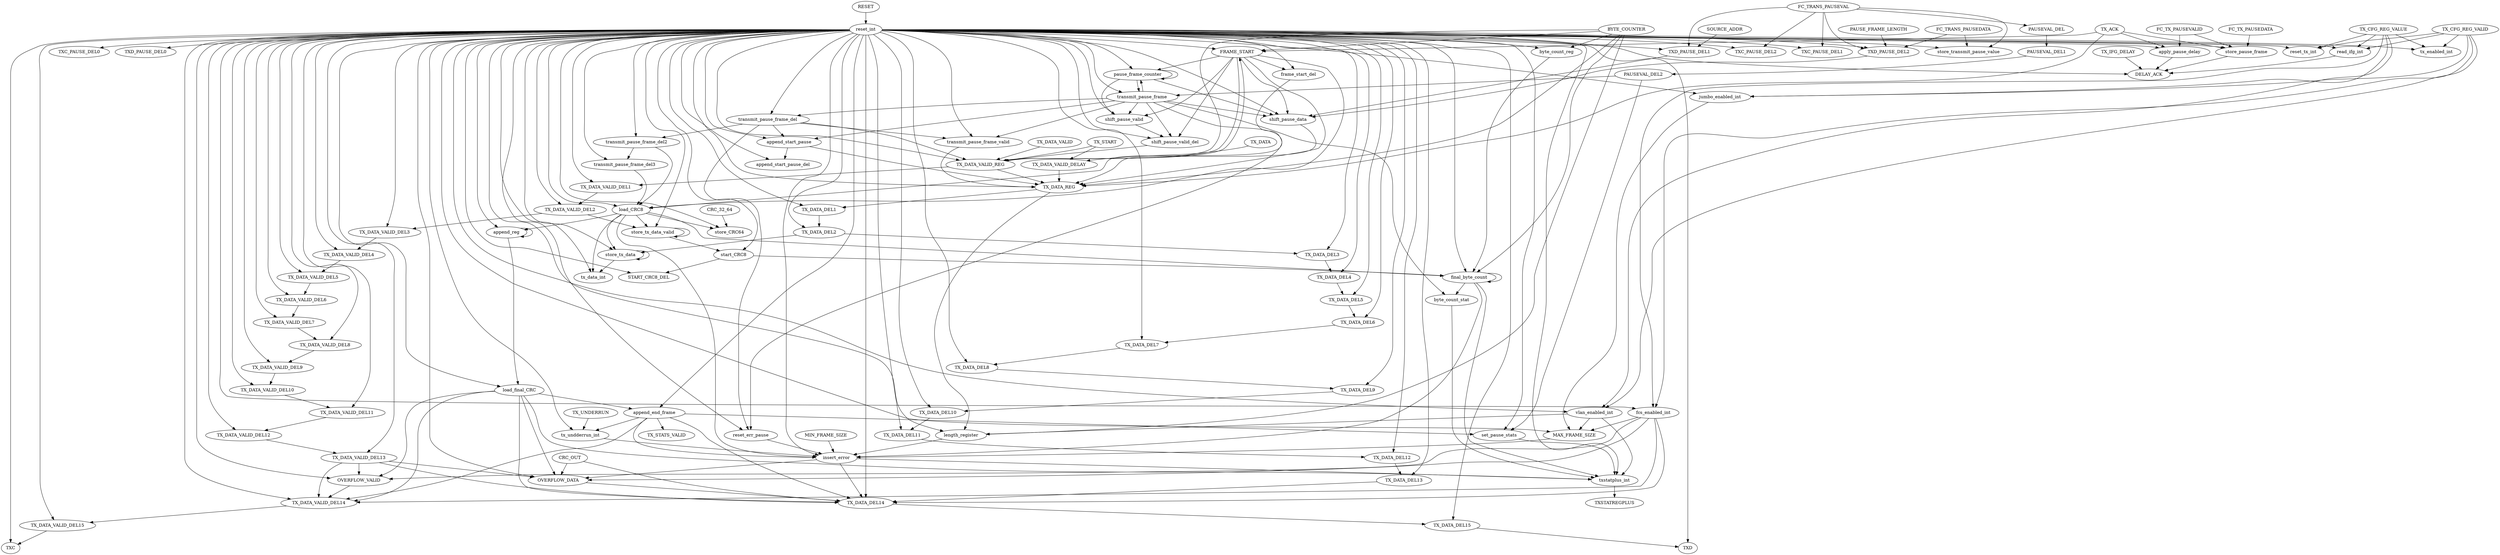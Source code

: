 digraph "" {
	RESET -> reset_int	 [weight=1.0];
	insert_error -> OVERFLOW_DATA	 [weight=19.0];
	insert_error -> TX_DATA_DEL14	 [weight=44.0];
	insert_error -> txstatplus_int	 [weight=1.0];
	frame_start_del -> load_CRC8	 [weight=1.0];
	append_end_frame -> insert_error	 [weight=7.0];
	append_end_frame -> set_pause_stats	 [weight=2.0];
	append_end_frame -> TX_DATA_DEL14	 [weight=1.0];
	append_end_frame -> TX_DATA_VALID_DEL14	 [weight=1.0];
	append_end_frame -> tx_undderrun_int	 [weight=2.0];
	append_end_frame -> TX_STATS_VALID	 [weight=1.0];
	shift_pause_data -> TX_DATA_REG	 [weight=1.0];
	TX_DATA_REG -> TX_DATA_DEL1	 [weight=1.0];
	TX_DATA_REG -> length_register	 [weight=2.0];
	set_pause_stats -> txstatplus_int	 [weight=5.0];
	FRAME_START -> frame_start_del	 [weight=1.0];
	FRAME_START -> shift_pause_data	 [weight=4.0];
	FRAME_START -> TX_DATA_REG	 [weight=13.0];
	FRAME_START -> shift_pause_valid	 [weight=4.0];
	FRAME_START -> shift_pause_valid_del	 [weight=7.0];
	FRAME_START -> pause_frame_counter	 [weight=1.0];
	FRAME_START -> load_CRC8	 [weight=1.0];
	FRAME_START -> TX_DATA_VALID_REG	 [weight=7.0];
	PAUSEVAL_DEL -> PAUSEVAL_DEL1	 [weight=1.0];
	read_ifg_int -> DELAY_ACK	 [weight=1.0];
	TX_DATA_DEL7 -> TX_DATA_DEL8	 [weight=1.0];
	TX_DATA_DEL6 -> TX_DATA_DEL7	 [weight=1.0];
	TX_DATA_DEL5 -> TX_DATA_DEL6	 [weight=1.0];
	FC_TX_PAUSEVALID -> store_pause_frame	 [weight=1.0];
	FC_TX_PAUSEVALID -> apply_pause_delay	 [weight=1.0];
	TX_DATA_DEL3 -> TX_DATA_DEL4	 [weight=1.0];
	shift_pause_valid -> shift_pause_valid_del	 [weight=2.0];
	TX_DATA_DEL1 -> TX_DATA_DEL2	 [weight=1.0];
	TX_ACK -> TX_DATA_REG	 [weight=2.0];
	TX_ACK -> FRAME_START	 [weight=2.0];
	TX_ACK -> store_pause_frame	 [weight=2.0];
	TX_ACK -> apply_pause_delay	 [weight=2.0];
	append_reg -> append_reg	 [weight=1.0];
	append_reg -> load_final_CRC	 [weight=1.0];
	TX_DATA_DEL9 -> TX_DATA_DEL10	 [weight=1.0];
	TX_DATA_DEL8 -> TX_DATA_DEL9	 [weight=1.0];
	final_byte_count -> insert_error	 [weight=9.0];
	final_byte_count -> final_byte_count	 [weight=1.0];
	final_byte_count -> txstatplus_int	 [weight=2.0];
	final_byte_count -> byte_count_stat	 [weight=1.0];
	shift_pause_valid_del -> TX_DATA_VALID_REG	 [weight=1.0];
	TX_DATA -> TX_DATA_VALID_DELAY	 [weight=1.0];
	PAUSE_FRAME_LENGTH -> TXD_PAUSE_DEL2	 [weight=1.0];
	PAUSEVAL_DEL2 -> set_pause_stats	 [weight=4.0];
	PAUSEVAL_DEL2 -> transmit_pause_frame	 [weight=2.0];
	PAUSEVAL_DEL1 -> PAUSEVAL_DEL2	 [weight=1.0];
	MAX_FRAME_SIZE -> insert_error	 [weight=2.0];
	OVERFLOW_DATA -> TX_DATA_DEL14	 [weight=1.0];
	TX_DATA_VALID_DEL5 -> TX_DATA_VALID_DEL6	 [weight=1.0];
	vlan_enabled_int -> MAX_FRAME_SIZE	 [weight=6.0];
	vlan_enabled_int -> txstatplus_int	 [weight=3.0];
	vlan_enabled_int -> length_register	 [weight=2.0];
	TX_DATA_VALID_DEL3 -> TX_DATA_VALID_DEL4	 [weight=1.0];
	reset_int -> insert_error	 [weight=8.0];
	reset_int -> frame_start_del	 [weight=2.0];
	reset_int -> append_end_frame	 [weight=2.0];
	reset_int -> shift_pause_data	 [weight=5.0];
	reset_int -> TX_DATA_REG	 [weight=14.0];
	reset_int -> set_pause_stats	 [weight=6.0];
	reset_int -> FRAME_START	 [weight=3.0];
	reset_int -> read_ifg_int	 [weight=2.0];
	reset_int -> TX_DATA_DEL7	 [weight=34.0];
	reset_int -> TX_DATA_DEL6	 [weight=34.0];
	reset_int -> TX_DATA_DEL5	 [weight=34.0];
	reset_int -> TX_DATA_DEL3	 [weight=34.0];
	reset_int -> shift_pause_valid	 [weight=5.0];
	reset_int -> TX_DATA_DEL1	 [weight=34.0];
	reset_int -> append_reg	 [weight=3.0];
	reset_int -> TX_DATA_DEL9	 [weight=34.0];
	reset_int -> TX_DATA_DEL8	 [weight=34.0];
	reset_int -> final_byte_count	 [weight=4.0];
	reset_int -> shift_pause_valid_del	 [weight=8.0];
	reset_int -> store_transmit_pause_value	 [weight=2.0];
	reset_int -> MAX_FRAME_SIZE	 [weight=7.0];
	reset_int -> OVERFLOW_DATA	 [weight=84.0];
	reset_int -> tx_data_int	 [weight=2.0];
	reset_int -> TX_DATA_VALID_DEL5	 [weight=14.0];
	reset_int -> vlan_enabled_int	 [weight=2.0];
	reset_int -> TX_DATA_VALID_DEL3	 [weight=14.0];
	reset_int -> transmit_pause_frame_del2	 [weight=2.0];
	reset_int -> store_tx_data	 [weight=3.0];
	reset_int -> TX_DATA_DEL13	 [weight=34.0];
	reset_int -> TX_DATA_DEL12	 [weight=34.0];
	reset_int -> TX_DATA_DEL11	 [weight=34.0];
	reset_int -> TX_DATA_DEL10	 [weight=34.0];
	reset_int -> append_start_pause	 [weight=2.0];
	reset_int -> TX_DATA_DEL15	 [weight=34.0];
	reset_int -> TX_DATA_DEL14	 [weight=177.0];
	reset_int -> append_start_pause_del	 [weight=2.0];
	reset_int -> transmit_pause_frame	 [weight=3.0];
	reset_int -> byte_count_reg	 [weight=2.0];
	reset_int -> TX_DATA_DEL2	 [weight=34.0];
	reset_int -> txstatplus_int	 [weight=11.0];
	reset_int -> TXC_PAUSE_DEL0	 [weight=1.0];
	reset_int -> TXC_PAUSE_DEL1	 [weight=2.0];
	reset_int -> TXC_PAUSE_DEL2	 [weight=2.0];
	reset_int -> load_final_CRC	 [weight=2.0];
	reset_int -> OVERFLOW_VALID	 [weight=13.0];
	reset_int -> store_pause_frame	 [weight=3.0];
	reset_int -> store_CRC64	 [weight=2.0];
	reset_int -> pause_frame_counter	 [weight=2.0];
	reset_int -> fcs_enabled_int	 [weight=2.0];
	reset_int -> apply_pause_delay	 [weight=3.0];
	reset_int -> transmit_pause_frame_del3	 [weight=2.0];
	reset_int -> length_register	 [weight=3.0];
	reset_int -> transmit_pause_frame_del	 [weight=2.0];
	reset_int -> TX_DATA_VALID_DEL14	 [weight=24.0];
	reset_int -> TX_DATA_VALID_DEL15	 [weight=14.0];
	reset_int -> TX_DATA_VALID_DEL12	 [weight=14.0];
	reset_int -> TX_DATA_VALID_DEL13	 [weight=14.0];
	reset_int -> TX_DATA_VALID_DEL10	 [weight=14.0];
	reset_int -> TX_DATA_VALID_DEL11	 [weight=14.0];
	reset_int -> reset_err_pause	 [weight=2.0];
	reset_int -> tx_undderrun_int	 [weight=3.0];
	reset_int -> jumbo_enabled_int	 [weight=2.0];
	reset_int -> load_CRC8	 [weight=2.0];
	reset_int -> transmit_pause_frame_valid	 [weight=2.0];
	reset_int -> TXD_PAUSE_DEL1	 [weight=2.0];
	reset_int -> TXD_PAUSE_DEL0	 [weight=1.0];
	reset_int -> TXD_PAUSE_DEL2	 [weight=2.0];
	reset_int -> TXD	 [weight=33.0];
	reset_int -> TXC	 [weight=13.0];
	reset_int -> TX_DATA_VALID_REG	 [weight=8.0];
	reset_int -> TX_DATA_VALID_DEL4	 [weight=14.0];
	reset_int -> store_tx_data_valid	 [weight=3.0];
	reset_int -> TX_DATA_VALID_DEL6	 [weight=14.0];
	reset_int -> TX_DATA_VALID_DEL7	 [weight=14.0];
	reset_int -> TX_DATA_VALID_DEL1	 [weight=14.0];
	reset_int -> TX_DATA_VALID_DEL2	 [weight=14.0];
	reset_int -> start_CRC8	 [weight=2.0];
	reset_int -> TX_DATA_VALID_DEL8	 [weight=14.0];
	reset_int -> TX_DATA_VALID_DEL9	 [weight=14.0];
	reset_int -> START_CRC8_DEL	 [weight=2.0];
	reset_int -> DELAY_ACK	 [weight=3.0];
	reset_int -> tx_enabled_int	 [weight=2.0];
	reset_int -> TX_DATA_DEL4	 [weight=34.0];
	reset_int -> reset_tx_int	 [weight=2.0];
	transmit_pause_frame_del2 -> transmit_pause_frame_del3	 [weight=1.0];
	transmit_pause_frame_del2 -> load_CRC8	 [weight=1.0];
	store_tx_data -> tx_data_int	 [weight=1.0];
	store_tx_data -> store_tx_data	 [weight=1.0];
	TX_DATA_DEL13 -> TX_DATA_DEL14	 [weight=33.0];
	TX_DATA_DEL12 -> TX_DATA_DEL13	 [weight=1.0];
	TX_DATA_DEL11 -> TX_DATA_DEL12	 [weight=1.0];
	TX_DATA_DEL10 -> TX_DATA_DEL11	 [weight=1.0];
	append_start_pause -> TX_DATA_REG	 [weight=2.0];
	append_start_pause -> append_start_pause_del	 [weight=1.0];
	TX_DATA_DEL15 -> TXD	 [weight=1.0];
	TX_DATA_DEL14 -> TX_DATA_DEL15	 [weight=1.0];
	CRC_OUT -> OVERFLOW_DATA	 [weight=5.0];
	CRC_OUT -> TX_DATA_DEL14	 [weight=17.0];
	transmit_pause_frame -> shift_pause_data	 [weight=4.0];
	transmit_pause_frame -> shift_pause_valid	 [weight=4.0];
	transmit_pause_frame -> shift_pause_valid_del	 [weight=7.0];
	transmit_pause_frame -> append_start_pause	 [weight=1.0];
	transmit_pause_frame -> pause_frame_counter	 [weight=1.0];
	transmit_pause_frame -> transmit_pause_frame_del	 [weight=1.0];
	transmit_pause_frame -> reset_err_pause	 [weight=1.0];
	transmit_pause_frame -> transmit_pause_frame_valid	 [weight=1.0];
	transmit_pause_frame -> byte_count_stat	 [weight=2.0];
	byte_count_reg -> final_byte_count	 [weight=1.0];
	TX_DATA_DEL2 -> TX_DATA_DEL3	 [weight=1.0];
	TX_DATA_DEL2 -> store_tx_data	 [weight=1.0];
	TX_DATA_VALID -> TX_DATA_VALID_REG	 [weight=2.0];
	txstatplus_int -> TXSTATREGPLUS	 [weight=1.0];
	load_final_CRC -> append_end_frame	 [weight=1.0];
	load_final_CRC -> OVERFLOW_DATA	 [weight=83.0];
	load_final_CRC -> TX_DATA_DEL14	 [weight=143.0];
	load_final_CRC -> txstatplus_int	 [weight=10.0];
	load_final_CRC -> OVERFLOW_VALID	 [weight=12.0];
	load_final_CRC -> TX_DATA_VALID_DEL14	 [weight=10.0];
	TX_START -> TX_DATA_VALID_REG	 [weight=4.0];
	TX_START -> TX_DATA_VALID_DELAY	 [weight=2.0];
	OVERFLOW_VALID -> TX_DATA_VALID_DEL14	 [weight=1.0];
	store_pause_frame -> DELAY_ACK	 [weight=1.0];
	CRC_32_64 -> store_CRC64	 [weight=1.0];
	pause_frame_counter -> shift_pause_data	 [weight=5.0];
	pause_frame_counter -> shift_pause_valid	 [weight=5.0];
	pause_frame_counter -> transmit_pause_frame	 [weight=1.0];
	pause_frame_counter -> pause_frame_counter	 [weight=1.0];
	fcs_enabled_int -> MAX_FRAME_SIZE	 [weight=6.0];
	fcs_enabled_int -> OVERFLOW_DATA	 [weight=71.0];
	fcs_enabled_int -> TX_DATA_DEL14	 [weight=142.0];
	fcs_enabled_int -> OVERFLOW_VALID	 [weight=6.0];
	fcs_enabled_int -> TX_DATA_VALID_DEL14	 [weight=9.0];
	apply_pause_delay -> DELAY_ACK	 [weight=2.0];
	transmit_pause_frame_del3 -> load_CRC8	 [weight=1.0];
	length_register -> insert_error	 [weight=8.0];
	transmit_pause_frame_del -> transmit_pause_frame_del2	 [weight=1.0];
	transmit_pause_frame_del -> append_start_pause	 [weight=1.0];
	transmit_pause_frame_del -> reset_err_pause	 [weight=1.0];
	transmit_pause_frame_del -> transmit_pause_frame_valid	 [weight=1.0];
	transmit_pause_frame_del -> TX_DATA_VALID_REG	 [weight=2.0];
	FC_TX_PAUSEDATA -> store_pause_frame	 [weight=1.0];
	TX_IFG_DELAY -> DELAY_ACK	 [weight=1.0];
	TX_CFG_REG_VALID -> read_ifg_int	 [weight=1.0];
	TX_CFG_REG_VALID -> vlan_enabled_int	 [weight=1.0];
	TX_CFG_REG_VALID -> fcs_enabled_int	 [weight=1.0];
	TX_CFG_REG_VALID -> jumbo_enabled_int	 [weight=1.0];
	TX_CFG_REG_VALID -> tx_enabled_int	 [weight=1.0];
	TX_CFG_REG_VALID -> reset_tx_int	 [weight=1.0];
	TX_DATA_VALID_DEL14 -> TX_DATA_VALID_DEL15	 [weight=1.0];
	TX_DATA_VALID_DEL15 -> TXC	 [weight=1.0];
	TX_DATA_VALID_DEL12 -> TX_DATA_VALID_DEL13	 [weight=1.0];
	TX_DATA_VALID_DEL13 -> OVERFLOW_DATA	 [weight=83.0];
	TX_DATA_VALID_DEL13 -> TX_DATA_DEL14	 [weight=142.0];
	TX_DATA_VALID_DEL13 -> OVERFLOW_VALID	 [weight=12.0];
	TX_DATA_VALID_DEL13 -> TX_DATA_VALID_DEL14	 [weight=10.0];
	TX_DATA_VALID_DEL10 -> TX_DATA_VALID_DEL11	 [weight=1.0];
	TX_DATA_VALID_DEL11 -> TX_DATA_VALID_DEL12	 [weight=1.0];
	reset_err_pause -> insert_error	 [weight=7.0];
	TX_UNDERRUN -> tx_undderrun_int	 [weight=1.0];
	FC_TRANS_PAUSEDATA -> store_transmit_pause_value	 [weight=1.0];
	FC_TRANS_PAUSEDATA -> TXD_PAUSE_DEL2	 [weight=1.0];
	tx_undderrun_int -> insert_error	 [weight=6.0];
	SOURCE_ADDR -> TXD_PAUSE_DEL1	 [weight=1.0];
	jumbo_enabled_int -> MAX_FRAME_SIZE	 [weight=4.0];
	MIN_FRAME_SIZE -> insert_error	 [weight=3.0];
	load_CRC8 -> insert_error	 [weight=6.0];
	load_CRC8 -> append_reg	 [weight=1.0];
	load_CRC8 -> final_byte_count	 [weight=3.0];
	load_CRC8 -> tx_data_int	 [weight=1.0];
	load_CRC8 -> store_tx_data	 [weight=2.0];
	load_CRC8 -> store_CRC64	 [weight=1.0];
	load_CRC8 -> store_tx_data_valid	 [weight=2.0];
	FC_TRANS_PAUSEVAL -> PAUSEVAL_DEL	 [weight=1.0];
	FC_TRANS_PAUSEVAL -> store_transmit_pause_value	 [weight=1.0];
	FC_TRANS_PAUSEVAL -> TXC_PAUSE_DEL1	 [weight=1.0];
	FC_TRANS_PAUSEVAL -> TXC_PAUSE_DEL2	 [weight=1.0];
	FC_TRANS_PAUSEVAL -> TXD_PAUSE_DEL1	 [weight=1.0];
	FC_TRANS_PAUSEVAL -> TXD_PAUSE_DEL2	 [weight=1.0];
	TX_CFG_REG_VALUE -> read_ifg_int	 [weight=1.0];
	TX_CFG_REG_VALUE -> vlan_enabled_int	 [weight=1.0];
	TX_CFG_REG_VALUE -> fcs_enabled_int	 [weight=1.0];
	TX_CFG_REG_VALUE -> jumbo_enabled_int	 [weight=1.0];
	TX_CFG_REG_VALUE -> tx_enabled_int	 [weight=1.0];
	TX_CFG_REG_VALUE -> reset_tx_int	 [weight=1.0];
	transmit_pause_frame_valid -> TX_DATA_REG	 [weight=3.0];
	TXD_PAUSE_DEL1 -> shift_pause_data	 [weight=1.0];
	TXD_PAUSE_DEL2 -> shift_pause_data	 [weight=1.0];
	TX_DATA_VALID_REG -> TX_DATA_REG	 [weight=9.0];
	TX_DATA_VALID_REG -> FRAME_START	 [weight=1.0];
	TX_DATA_VALID_REG -> TX_DATA_VALID_DEL1	 [weight=1.0];
	TX_DATA_VALID_DEL4 -> TX_DATA_VALID_DEL5	 [weight=1.0];
	store_tx_data_valid -> store_tx_data_valid	 [weight=1.0];
	store_tx_data_valid -> start_CRC8	 [weight=1.0];
	TX_DATA_VALID_DEL6 -> TX_DATA_VALID_DEL7	 [weight=1.0];
	TX_DATA_VALID_DEL7 -> TX_DATA_VALID_DEL8	 [weight=1.0];
	byte_count_stat -> txstatplus_int	 [weight=1.0];
	TX_DATA_VALID_DEL1 -> TX_DATA_VALID_DEL2	 [weight=1.0];
	TX_DATA_VALID_DEL2 -> TX_DATA_VALID_DEL3	 [weight=1.0];
	TX_DATA_VALID_DEL2 -> store_tx_data_valid	 [weight=1.0];
	start_CRC8 -> final_byte_count	 [weight=1.0];
	start_CRC8 -> START_CRC8_DEL	 [weight=1.0];
	TX_DATA_VALID_DEL8 -> TX_DATA_VALID_DEL9	 [weight=1.0];
	TX_DATA_VALID_DEL9 -> TX_DATA_VALID_DEL10	 [weight=1.0];
	BYTE_COUNTER -> TX_DATA_REG	 [weight=10.0];
	BYTE_COUNTER -> FRAME_START	 [weight=1.0];
	BYTE_COUNTER -> final_byte_count	 [weight=2.0];
	BYTE_COUNTER -> byte_count_reg	 [weight=1.0];
	BYTE_COUNTER -> length_register	 [weight=3.0];
	BYTE_COUNTER -> TX_DATA_VALID_REG	 [weight=9.0];
	TX_DATA_DEL4 -> TX_DATA_DEL5	 [weight=1.0];
	TX_DATA_VALID_DELAY -> TX_DATA_REG	 [weight=10.0];
}
